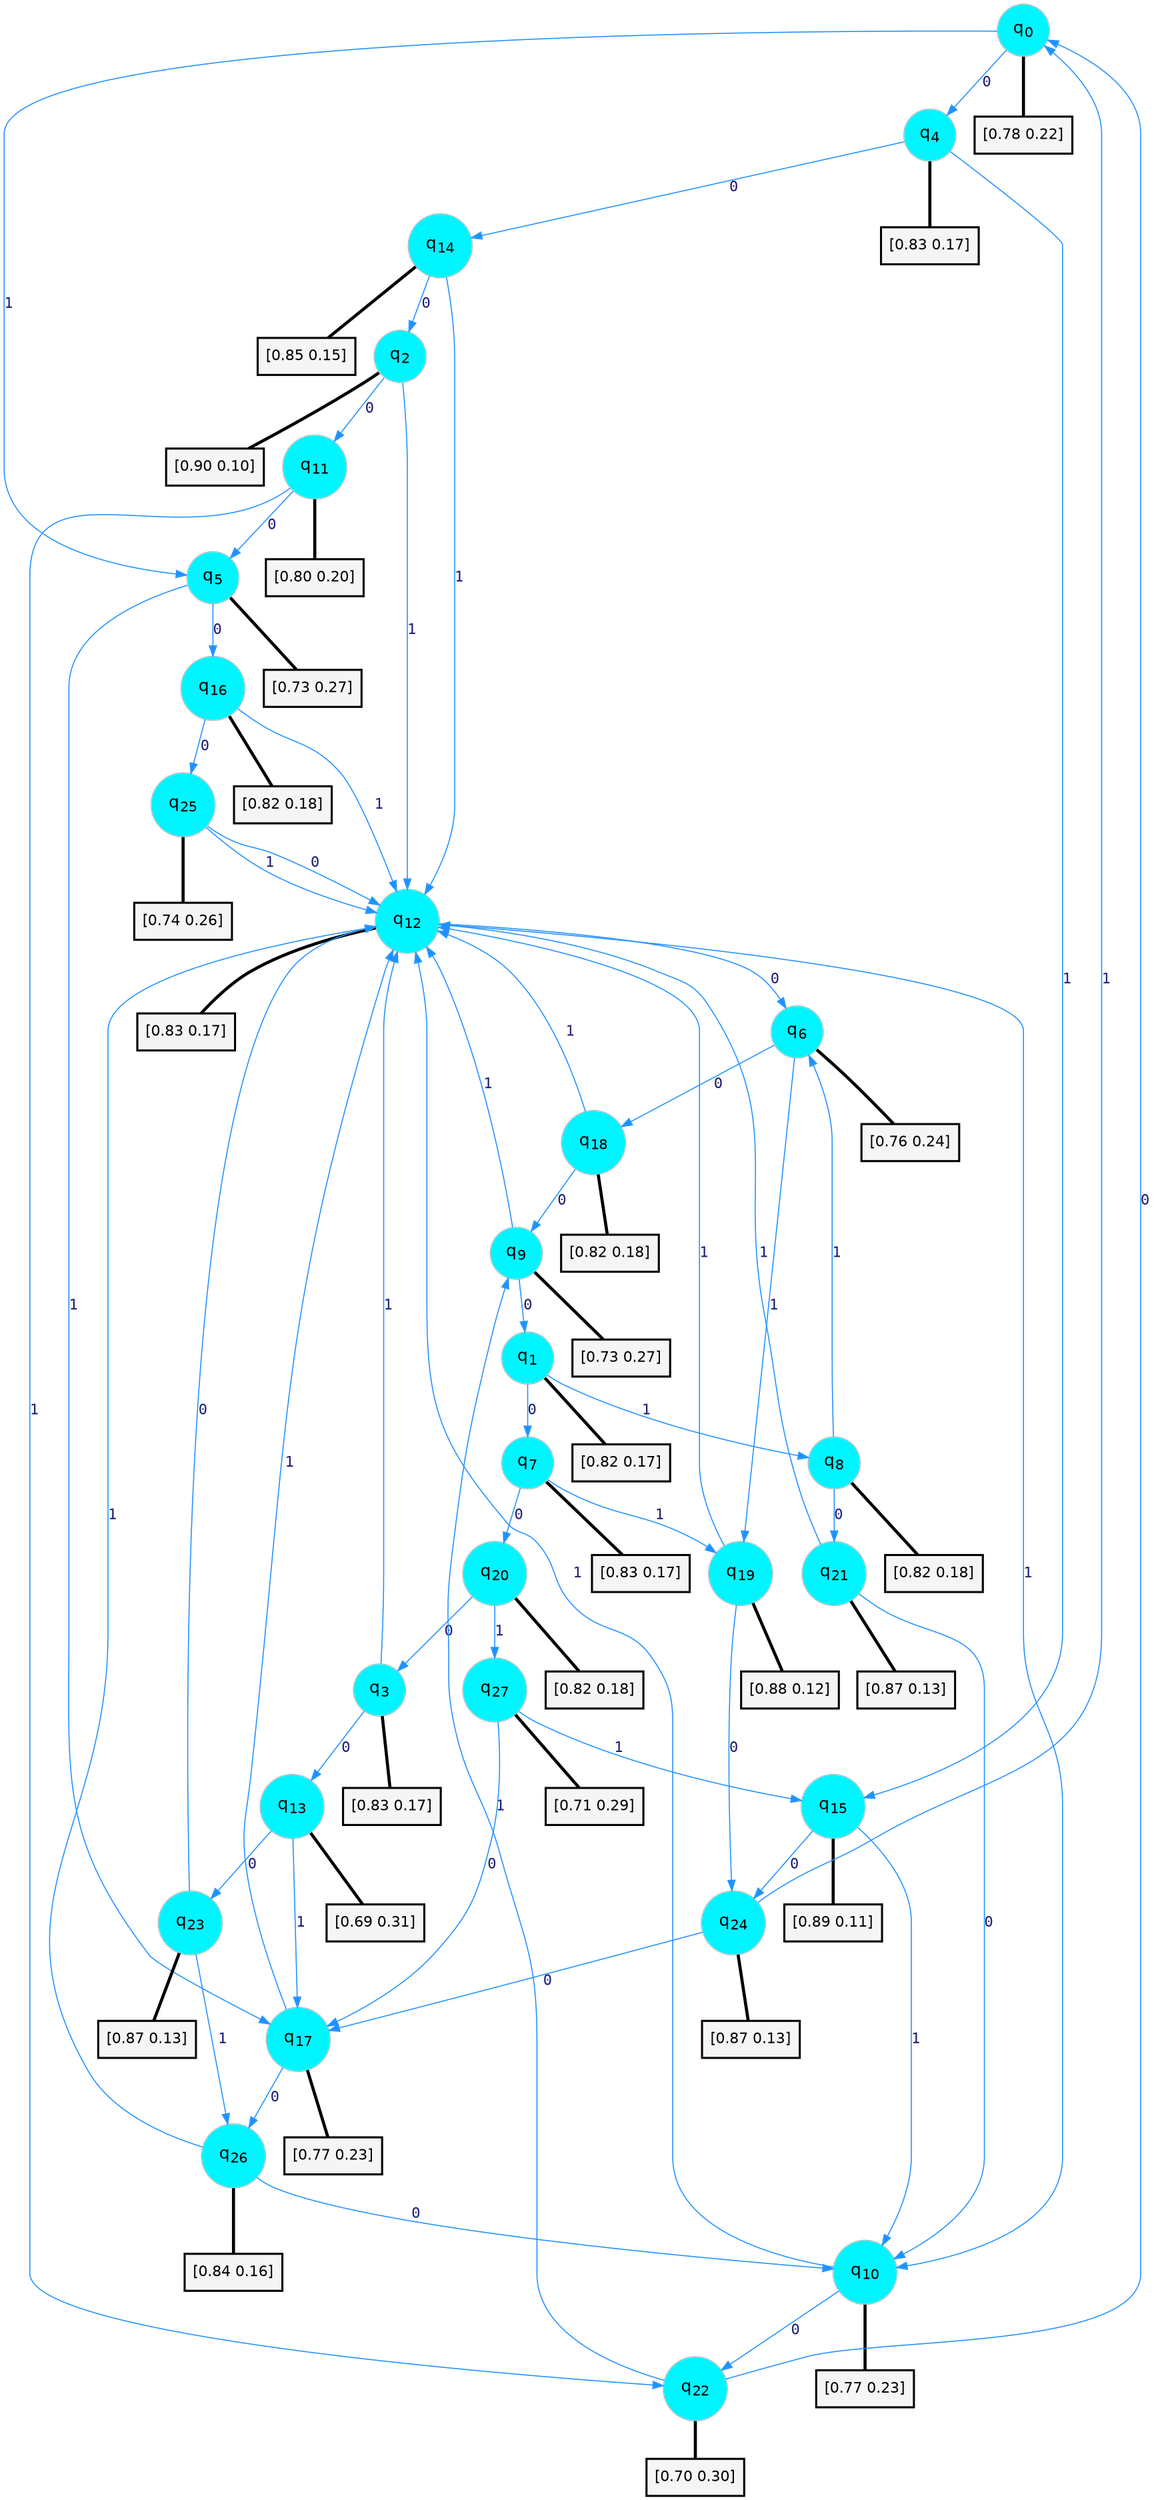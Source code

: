 digraph G {
graph [
bgcolor=transparent, dpi=300, rankdir=TD, size="40,25"];
node [
color=gray, fillcolor=turquoise1, fontcolor=black, fontname=Helvetica, fontsize=16, fontweight=bold, shape=circle, style=filled];
edge [
arrowsize=1, color=dodgerblue1, fontcolor=midnightblue, fontname=courier, fontweight=bold, penwidth=1, style=solid, weight=20];
0[label=<q<SUB>0</SUB>>];
1[label=<q<SUB>1</SUB>>];
2[label=<q<SUB>2</SUB>>];
3[label=<q<SUB>3</SUB>>];
4[label=<q<SUB>4</SUB>>];
5[label=<q<SUB>5</SUB>>];
6[label=<q<SUB>6</SUB>>];
7[label=<q<SUB>7</SUB>>];
8[label=<q<SUB>8</SUB>>];
9[label=<q<SUB>9</SUB>>];
10[label=<q<SUB>10</SUB>>];
11[label=<q<SUB>11</SUB>>];
12[label=<q<SUB>12</SUB>>];
13[label=<q<SUB>13</SUB>>];
14[label=<q<SUB>14</SUB>>];
15[label=<q<SUB>15</SUB>>];
16[label=<q<SUB>16</SUB>>];
17[label=<q<SUB>17</SUB>>];
18[label=<q<SUB>18</SUB>>];
19[label=<q<SUB>19</SUB>>];
20[label=<q<SUB>20</SUB>>];
21[label=<q<SUB>21</SUB>>];
22[label=<q<SUB>22</SUB>>];
23[label=<q<SUB>23</SUB>>];
24[label=<q<SUB>24</SUB>>];
25[label=<q<SUB>25</SUB>>];
26[label=<q<SUB>26</SUB>>];
27[label=<q<SUB>27</SUB>>];
28[label="[0.78 0.22]", shape=box,fontcolor=black, fontname=Helvetica, fontsize=14, penwidth=2, fillcolor=whitesmoke,color=black];
29[label="[0.82 0.17]", shape=box,fontcolor=black, fontname=Helvetica, fontsize=14, penwidth=2, fillcolor=whitesmoke,color=black];
30[label="[0.90 0.10]", shape=box,fontcolor=black, fontname=Helvetica, fontsize=14, penwidth=2, fillcolor=whitesmoke,color=black];
31[label="[0.83 0.17]", shape=box,fontcolor=black, fontname=Helvetica, fontsize=14, penwidth=2, fillcolor=whitesmoke,color=black];
32[label="[0.83 0.17]", shape=box,fontcolor=black, fontname=Helvetica, fontsize=14, penwidth=2, fillcolor=whitesmoke,color=black];
33[label="[0.73 0.27]", shape=box,fontcolor=black, fontname=Helvetica, fontsize=14, penwidth=2, fillcolor=whitesmoke,color=black];
34[label="[0.76 0.24]", shape=box,fontcolor=black, fontname=Helvetica, fontsize=14, penwidth=2, fillcolor=whitesmoke,color=black];
35[label="[0.83 0.17]", shape=box,fontcolor=black, fontname=Helvetica, fontsize=14, penwidth=2, fillcolor=whitesmoke,color=black];
36[label="[0.82 0.18]", shape=box,fontcolor=black, fontname=Helvetica, fontsize=14, penwidth=2, fillcolor=whitesmoke,color=black];
37[label="[0.73 0.27]", shape=box,fontcolor=black, fontname=Helvetica, fontsize=14, penwidth=2, fillcolor=whitesmoke,color=black];
38[label="[0.77 0.23]", shape=box,fontcolor=black, fontname=Helvetica, fontsize=14, penwidth=2, fillcolor=whitesmoke,color=black];
39[label="[0.80 0.20]", shape=box,fontcolor=black, fontname=Helvetica, fontsize=14, penwidth=2, fillcolor=whitesmoke,color=black];
40[label="[0.83 0.17]", shape=box,fontcolor=black, fontname=Helvetica, fontsize=14, penwidth=2, fillcolor=whitesmoke,color=black];
41[label="[0.69 0.31]", shape=box,fontcolor=black, fontname=Helvetica, fontsize=14, penwidth=2, fillcolor=whitesmoke,color=black];
42[label="[0.85 0.15]", shape=box,fontcolor=black, fontname=Helvetica, fontsize=14, penwidth=2, fillcolor=whitesmoke,color=black];
43[label="[0.89 0.11]", shape=box,fontcolor=black, fontname=Helvetica, fontsize=14, penwidth=2, fillcolor=whitesmoke,color=black];
44[label="[0.82 0.18]", shape=box,fontcolor=black, fontname=Helvetica, fontsize=14, penwidth=2, fillcolor=whitesmoke,color=black];
45[label="[0.77 0.23]", shape=box,fontcolor=black, fontname=Helvetica, fontsize=14, penwidth=2, fillcolor=whitesmoke,color=black];
46[label="[0.82 0.18]", shape=box,fontcolor=black, fontname=Helvetica, fontsize=14, penwidth=2, fillcolor=whitesmoke,color=black];
47[label="[0.88 0.12]", shape=box,fontcolor=black, fontname=Helvetica, fontsize=14, penwidth=2, fillcolor=whitesmoke,color=black];
48[label="[0.82 0.18]", shape=box,fontcolor=black, fontname=Helvetica, fontsize=14, penwidth=2, fillcolor=whitesmoke,color=black];
49[label="[0.87 0.13]", shape=box,fontcolor=black, fontname=Helvetica, fontsize=14, penwidth=2, fillcolor=whitesmoke,color=black];
50[label="[0.70 0.30]", shape=box,fontcolor=black, fontname=Helvetica, fontsize=14, penwidth=2, fillcolor=whitesmoke,color=black];
51[label="[0.87 0.13]", shape=box,fontcolor=black, fontname=Helvetica, fontsize=14, penwidth=2, fillcolor=whitesmoke,color=black];
52[label="[0.87 0.13]", shape=box,fontcolor=black, fontname=Helvetica, fontsize=14, penwidth=2, fillcolor=whitesmoke,color=black];
53[label="[0.74 0.26]", shape=box,fontcolor=black, fontname=Helvetica, fontsize=14, penwidth=2, fillcolor=whitesmoke,color=black];
54[label="[0.84 0.16]", shape=box,fontcolor=black, fontname=Helvetica, fontsize=14, penwidth=2, fillcolor=whitesmoke,color=black];
55[label="[0.71 0.29]", shape=box,fontcolor=black, fontname=Helvetica, fontsize=14, penwidth=2, fillcolor=whitesmoke,color=black];
0->4 [label=0];
0->5 [label=1];
0->28 [arrowhead=none, penwidth=3,color=black];
1->7 [label=0];
1->8 [label=1];
1->29 [arrowhead=none, penwidth=3,color=black];
2->11 [label=0];
2->12 [label=1];
2->30 [arrowhead=none, penwidth=3,color=black];
3->13 [label=0];
3->12 [label=1];
3->31 [arrowhead=none, penwidth=3,color=black];
4->14 [label=0];
4->15 [label=1];
4->32 [arrowhead=none, penwidth=3,color=black];
5->16 [label=0];
5->17 [label=1];
5->33 [arrowhead=none, penwidth=3,color=black];
6->18 [label=0];
6->19 [label=1];
6->34 [arrowhead=none, penwidth=3,color=black];
7->20 [label=0];
7->19 [label=1];
7->35 [arrowhead=none, penwidth=3,color=black];
8->21 [label=0];
8->6 [label=1];
8->36 [arrowhead=none, penwidth=3,color=black];
9->1 [label=0];
9->12 [label=1];
9->37 [arrowhead=none, penwidth=3,color=black];
10->22 [label=0];
10->12 [label=1];
10->38 [arrowhead=none, penwidth=3,color=black];
11->5 [label=0];
11->22 [label=1];
11->39 [arrowhead=none, penwidth=3,color=black];
12->6 [label=0];
12->10 [label=1];
12->40 [arrowhead=none, penwidth=3,color=black];
13->23 [label=0];
13->17 [label=1];
13->41 [arrowhead=none, penwidth=3,color=black];
14->2 [label=0];
14->12 [label=1];
14->42 [arrowhead=none, penwidth=3,color=black];
15->24 [label=0];
15->10 [label=1];
15->43 [arrowhead=none, penwidth=3,color=black];
16->25 [label=0];
16->12 [label=1];
16->44 [arrowhead=none, penwidth=3,color=black];
17->26 [label=0];
17->12 [label=1];
17->45 [arrowhead=none, penwidth=3,color=black];
18->9 [label=0];
18->12 [label=1];
18->46 [arrowhead=none, penwidth=3,color=black];
19->24 [label=0];
19->12 [label=1];
19->47 [arrowhead=none, penwidth=3,color=black];
20->3 [label=0];
20->27 [label=1];
20->48 [arrowhead=none, penwidth=3,color=black];
21->10 [label=0];
21->12 [label=1];
21->49 [arrowhead=none, penwidth=3,color=black];
22->0 [label=0];
22->9 [label=1];
22->50 [arrowhead=none, penwidth=3,color=black];
23->12 [label=0];
23->26 [label=1];
23->51 [arrowhead=none, penwidth=3,color=black];
24->17 [label=0];
24->0 [label=1];
24->52 [arrowhead=none, penwidth=3,color=black];
25->12 [label=0];
25->12 [label=1];
25->53 [arrowhead=none, penwidth=3,color=black];
26->10 [label=0];
26->12 [label=1];
26->54 [arrowhead=none, penwidth=3,color=black];
27->17 [label=0];
27->15 [label=1];
27->55 [arrowhead=none, penwidth=3,color=black];
}

